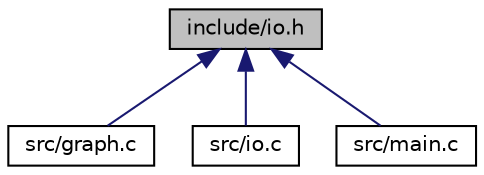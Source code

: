 digraph "include/io.h"
{
  edge [fontname="Helvetica",fontsize="10",labelfontname="Helvetica",labelfontsize="10"];
  node [fontname="Helvetica",fontsize="10",shape=record];
  Node9 [label="include/io.h",height=0.2,width=0.4,color="black", fillcolor="grey75", style="filled", fontcolor="black"];
  Node9 -> Node10 [dir="back",color="midnightblue",fontsize="10",style="solid"];
  Node10 [label="src/graph.c",height=0.2,width=0.4,color="black", fillcolor="white", style="filled",URL="$graph_8c.html"];
  Node9 -> Node11 [dir="back",color="midnightblue",fontsize="10",style="solid"];
  Node11 [label="src/io.c",height=0.2,width=0.4,color="black", fillcolor="white", style="filled",URL="$io_8c.html"];
  Node9 -> Node12 [dir="back",color="midnightblue",fontsize="10",style="solid"];
  Node12 [label="src/main.c",height=0.2,width=0.4,color="black", fillcolor="white", style="filled",URL="$main_8c.html"];
}

